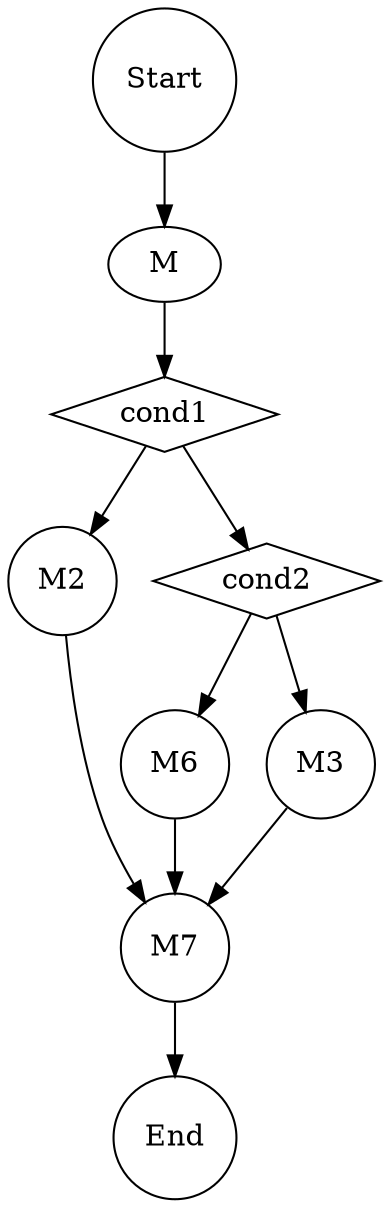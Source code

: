 strict digraph {
  Start [label=Start,shape=circle,type=EntryPoint]
  cond1 [label=cond1,shape=diamond,type=Condition]
  M2 [label=M2,shape=circle,type=FunctionCall]
  cond2 [label=cond2,shape=diamond,type=Condition]
  M6 [label=M6,shape=circle,type=FunctionCall]
  M3 [label=M3,shape=circle,type=FunctionCall]
  M7 [label=M7,shape=circle,type=FunctionCall]
  End [label=End,shape=circle,type=ExitPoint]
  M
  Start -> M [type=control]
  M -> cond1 [type=control]
  cond1 -> cond2 [type=control]
  cond2 -> M6 [type=control]
  cond2 -> M3 [type=control]
  cond1 -> M2 [type=control]
  M2 -> M7 [type=control]
  M6 -> M7 [type=control]
  M3 -> M7 [type=control]
  M7 -> End [type=control]
}
